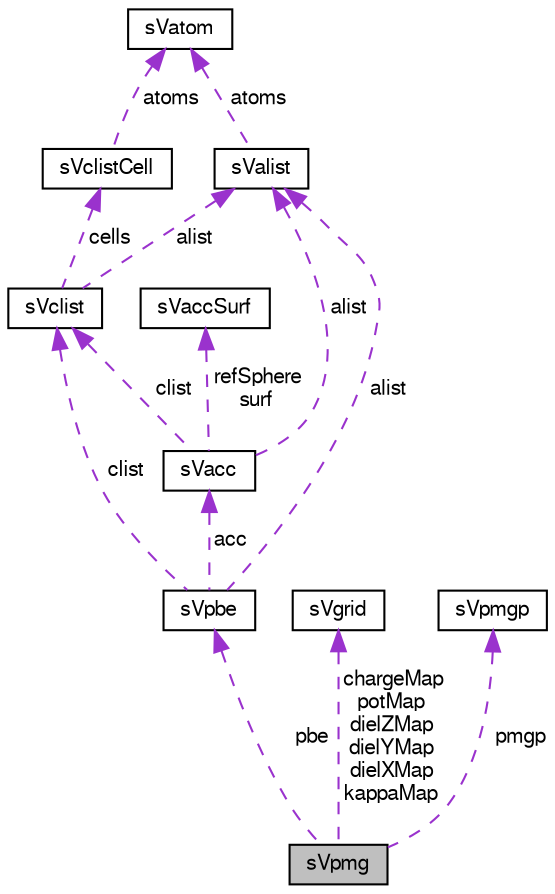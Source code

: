 digraph "sVpmg"
{
  edge [fontname="FreeSans",fontsize="10",labelfontname="FreeSans",labelfontsize="10"];
  node [fontname="FreeSans",fontsize="10",shape=record];
  Node1 [label="sVpmg",height=0.2,width=0.4,color="black", fillcolor="grey75", style="filled" fontcolor="black"];
  Node2 -> Node1 [dir="back",color="darkorchid3",fontsize="10",style="dashed",label=" pbe" ,fontname="FreeSans"];
  Node2 [label="sVpbe",height=0.2,width=0.4,color="black", fillcolor="white", style="filled",URL="$structs_vpbe.html",tooltip="Contains public data members for Vpbe class/module."];
  Node3 -> Node2 [dir="back",color="darkorchid3",fontsize="10",style="dashed",label=" acc" ,fontname="FreeSans"];
  Node3 [label="sVacc",height=0.2,width=0.4,color="black", fillcolor="white", style="filled",URL="$structs_vacc.html",tooltip="Oracle for solvent- and ion-accessibility around a biomolecule."];
  Node4 -> Node3 [dir="back",color="darkorchid3",fontsize="10",style="dashed",label=" alist" ,fontname="FreeSans"];
  Node4 [label="sValist",height=0.2,width=0.4,color="black", fillcolor="white", style="filled",URL="$structs_valist.html",tooltip="Container class for list of atom objects."];
  Node5 -> Node4 [dir="back",color="darkorchid3",fontsize="10",style="dashed",label=" atoms" ,fontname="FreeSans"];
  Node5 [label="sVatom",height=0.2,width=0.4,color="black", fillcolor="white", style="filled",URL="$structs_vatom.html",tooltip="Contains public data members for Vatom class/module."];
  Node6 -> Node3 [dir="back",color="darkorchid3",fontsize="10",style="dashed",label=" clist" ,fontname="FreeSans"];
  Node6 [label="sVclist",height=0.2,width=0.4,color="black", fillcolor="white", style="filled",URL="$structs_vclist.html",tooltip="Atom cell list."];
  Node4 -> Node6 [dir="back",color="darkorchid3",fontsize="10",style="dashed",label=" alist" ,fontname="FreeSans"];
  Node7 -> Node6 [dir="back",color="darkorchid3",fontsize="10",style="dashed",label=" cells" ,fontname="FreeSans"];
  Node7 [label="sVclistCell",height=0.2,width=0.4,color="black", fillcolor="white", style="filled",URL="$structs_vclist_cell.html",tooltip="Atom cell list cell."];
  Node5 -> Node7 [dir="back",color="darkorchid3",fontsize="10",style="dashed",label=" atoms" ,fontname="FreeSans"];
  Node8 -> Node3 [dir="back",color="darkorchid3",fontsize="10",style="dashed",label=" refSphere\nsurf" ,fontname="FreeSans"];
  Node8 [label="sVaccSurf",height=0.2,width=0.4,color="black", fillcolor="white", style="filled",URL="$structs_vacc_surf.html",tooltip="Surface object list of per-atom surface points."];
  Node4 -> Node2 [dir="back",color="darkorchid3",fontsize="10",style="dashed",label=" alist" ,fontname="FreeSans"];
  Node6 -> Node2 [dir="back",color="darkorchid3",fontsize="10",style="dashed",label=" clist" ,fontname="FreeSans"];
  Node9 -> Node1 [dir="back",color="darkorchid3",fontsize="10",style="dashed",label=" chargeMap\npotMap\ndielZMap\ndielYMap\ndielXMap\nkappaMap" ,fontname="FreeSans"];
  Node9 [label="sVgrid",height=0.2,width=0.4,color="black", fillcolor="white", style="filled",URL="$structs_vgrid.html",tooltip="Electrostatic potential oracle for Cartesian mesh data."];
  Node10 -> Node1 [dir="back",color="darkorchid3",fontsize="10",style="dashed",label=" pmgp" ,fontname="FreeSans"];
  Node10 [label="sVpmgp",height=0.2,width=0.4,color="black", fillcolor="white", style="filled",URL="$structs_vpmgp.html",tooltip="Contains public data members for Vpmgp class/module."];
}
